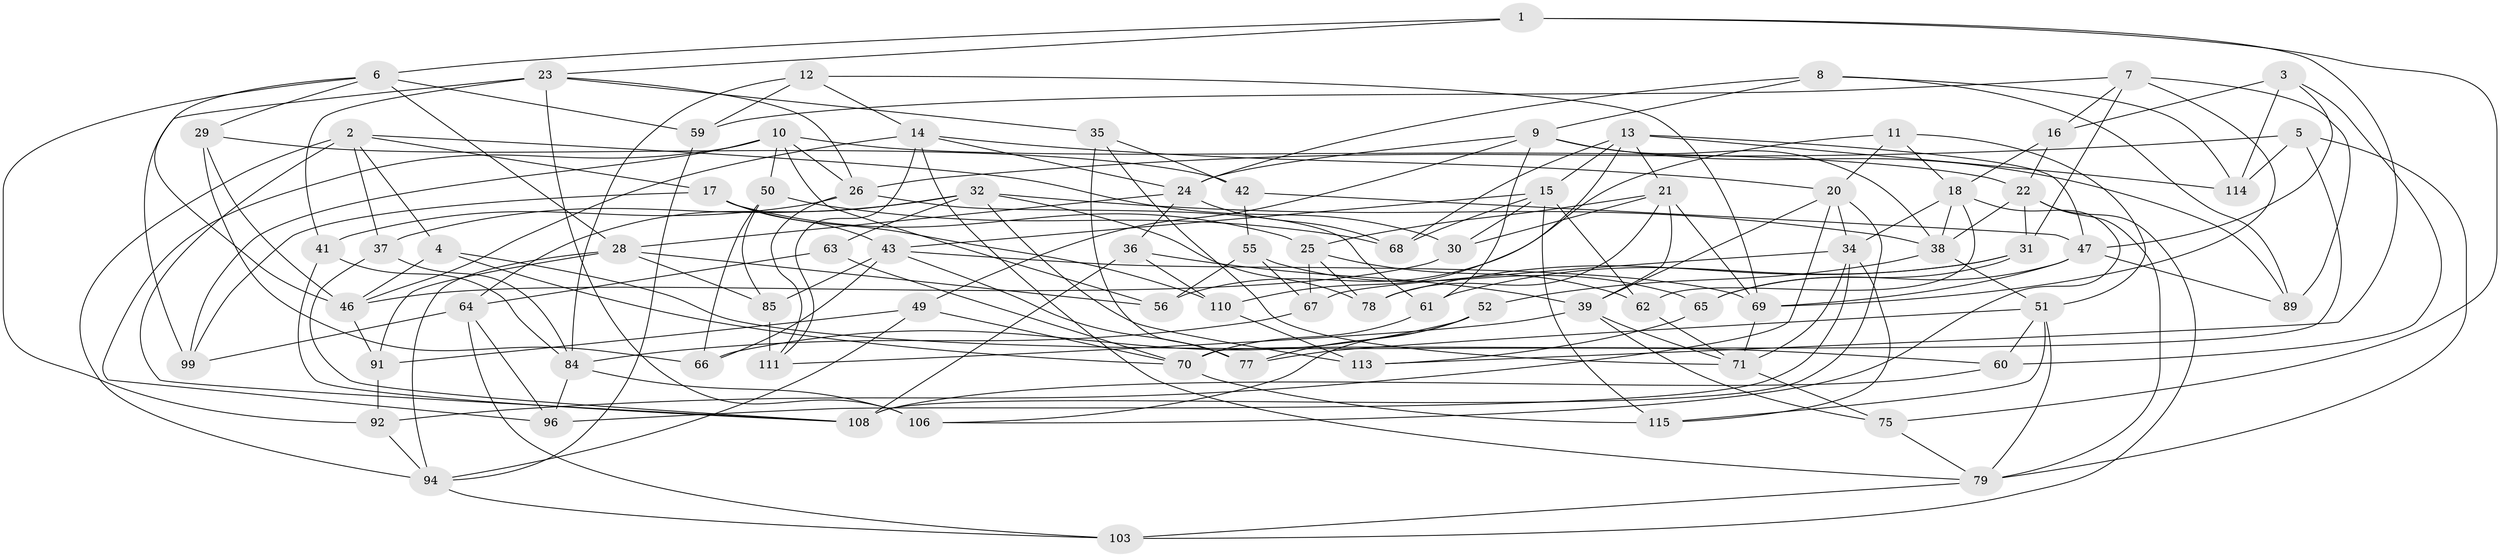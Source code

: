 // original degree distribution, {4: 1.0}
// Generated by graph-tools (version 1.1) at 2025/11/02/27/25 16:11:46]
// undirected, 80 vertices, 192 edges
graph export_dot {
graph [start="1"]
  node [color=gray90,style=filled];
  1;
  2 [super="+45"];
  3;
  4;
  5;
  6 [super="+87"];
  7 [super="+81"];
  8;
  9 [super="+33"];
  10 [super="+90"];
  11;
  12;
  13 [super="+48"];
  14 [super="+19"];
  15 [super="+74"];
  16;
  17 [super="+27"];
  18 [super="+97"];
  20 [super="+80"];
  21 [super="+105"];
  22 [super="+58"];
  23 [super="+88"];
  24 [super="+40"];
  25 [super="+100"];
  26 [super="+83"];
  28 [super="+44"];
  29;
  30;
  31 [super="+73"];
  32 [super="+54"];
  34 [super="+76"];
  35;
  36;
  37;
  38 [super="+109"];
  39 [super="+57"];
  41;
  42;
  43 [super="+53"];
  46 [super="+72"];
  47 [super="+98"];
  49;
  50;
  51 [super="+104"];
  52;
  55;
  56;
  59;
  60;
  61;
  62;
  63;
  64 [super="+93"];
  65;
  66;
  67;
  68;
  69 [super="+101"];
  70 [super="+107"];
  71 [super="+95"];
  75;
  77;
  78;
  79 [super="+82"];
  84 [super="+86"];
  85;
  89;
  91;
  92;
  94 [super="+102"];
  96;
  99;
  103;
  106;
  108 [super="+112"];
  110;
  111;
  113;
  114;
  115;
  1 -- 75;
  1 -- 113;
  1 -- 6;
  1 -- 23;
  2 -- 37;
  2 -- 94;
  2 -- 17;
  2 -- 108;
  2 -- 4;
  2 -- 30;
  3 -- 16;
  3 -- 114;
  3 -- 60;
  3 -- 47;
  4 -- 60;
  4 -- 46;
  4 -- 70;
  5 -- 114;
  5 -- 70;
  5 -- 26;
  5 -- 79;
  6 -- 59;
  6 -- 46;
  6 -- 28;
  6 -- 29;
  6 -- 92;
  7 -- 69;
  7 -- 16;
  7 -- 31 [weight=2];
  7 -- 89;
  7 -- 59;
  8 -- 114;
  8 -- 89;
  8 -- 9;
  8 -- 24;
  9 -- 24;
  9 -- 61;
  9 -- 89;
  9 -- 49;
  9 -- 38;
  10 -- 26;
  10 -- 99;
  10 -- 56;
  10 -- 96;
  10 -- 50;
  10 -- 22;
  11 -- 56;
  11 -- 18;
  11 -- 51;
  11 -- 20;
  12 -- 84;
  12 -- 69;
  12 -- 59;
  12 -- 14;
  13 -- 47;
  13 -- 114;
  13 -- 68;
  13 -- 110;
  13 -- 21;
  13 -- 15;
  14 -- 111;
  14 -- 79;
  14 -- 24;
  14 -- 46;
  14 -- 20;
  15 -- 30;
  15 -- 43;
  15 -- 62;
  15 -- 115;
  15 -- 68;
  16 -- 18;
  16 -- 22;
  17 -- 110;
  17 -- 25 [weight=2];
  17 -- 99;
  17 -- 43;
  18 -- 62;
  18 -- 34;
  18 -- 38;
  18 -- 106;
  20 -- 39;
  20 -- 92;
  20 -- 108;
  20 -- 34;
  21 -- 78;
  21 -- 69;
  21 -- 30;
  21 -- 39;
  21 -- 25;
  22 -- 103;
  22 -- 38;
  22 -- 79;
  22 -- 31;
  23 -- 99;
  23 -- 41;
  23 -- 35;
  23 -- 26;
  23 -- 106;
  24 -- 36;
  24 -- 28;
  24 -- 68;
  25 -- 62;
  25 -- 67;
  25 -- 78;
  26 -- 41;
  26 -- 61;
  26 -- 111;
  28 -- 85;
  28 -- 91;
  28 -- 94;
  28 -- 56;
  29 -- 66;
  29 -- 46;
  29 -- 42;
  30 -- 46;
  31 -- 65;
  31 -- 78;
  31 -- 61;
  32 -- 113;
  32 -- 63;
  32 -- 78;
  32 -- 64;
  32 -- 37;
  32 -- 38;
  34 -- 67;
  34 -- 71;
  34 -- 96;
  34 -- 115;
  35 -- 71;
  35 -- 77;
  35 -- 42;
  36 -- 39;
  36 -- 110;
  36 -- 108;
  37 -- 84;
  37 -- 108;
  38 -- 51;
  38 -- 52;
  39 -- 111;
  39 -- 75;
  39 -- 71;
  41 -- 108;
  41 -- 84;
  42 -- 55;
  42 -- 47;
  43 -- 69;
  43 -- 66;
  43 -- 77;
  43 -- 85;
  46 -- 91;
  47 -- 65;
  47 -- 69;
  47 -- 89;
  49 -- 70;
  49 -- 91;
  49 -- 94;
  50 -- 85;
  50 -- 66;
  50 -- 68;
  51 -- 60;
  51 -- 115;
  51 -- 77;
  51 -- 79;
  52 -- 66;
  52 -- 106;
  52 -- 77;
  55 -- 67;
  55 -- 65;
  55 -- 56;
  59 -- 94;
  60 -- 108;
  61 -- 70;
  62 -- 71;
  63 -- 64 [weight=2];
  63 -- 70;
  64 -- 103;
  64 -- 99;
  64 -- 96;
  65 -- 113;
  67 -- 84;
  69 -- 71;
  70 -- 115;
  71 -- 75;
  75 -- 79;
  79 -- 103;
  84 -- 106;
  84 -- 96;
  85 -- 111;
  91 -- 92;
  92 -- 94;
  94 -- 103;
  110 -- 113;
}
